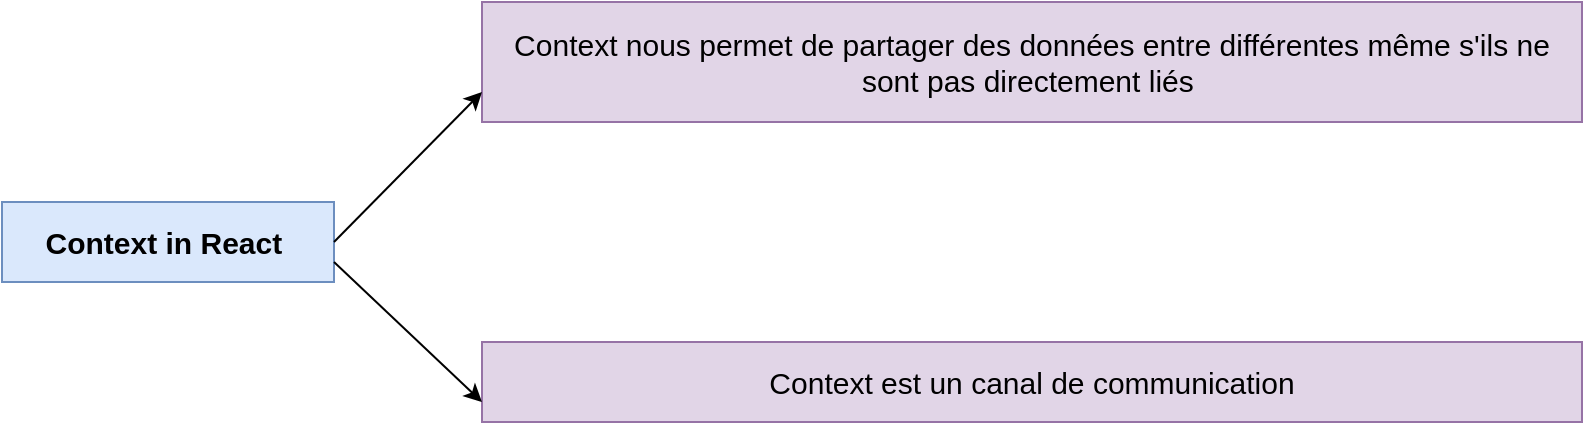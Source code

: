 <mxfile version="20.8.16" type="device" pages="3"><diagram name="Context-1" id="F4HZ3P-0D5KNLAjpbSeM"><mxGraphModel dx="1036" dy="623" grid="1" gridSize="10" guides="1" tooltips="1" connect="1" arrows="1" fold="1" page="1" pageScale="1" pageWidth="827" pageHeight="1169" math="0" shadow="0"><root><mxCell id="0"/><mxCell id="1" parent="0"/><mxCell id="gAsKqpu9UA2twNjcZrh5-1" value="&lt;b&gt;&lt;font style=&quot;font-size: 15px;&quot;&gt;Context in React&amp;nbsp;&lt;/font&gt;&lt;/b&gt;" style="rounded=0;whiteSpace=wrap;html=1;fillColor=#dae8fc;strokeColor=#6c8ebf;" parent="1" vertex="1"><mxGeometry x="30" y="160" width="166" height="40" as="geometry"/></mxCell><mxCell id="gAsKqpu9UA2twNjcZrh5-2" value="Context nous permet de partager des données entre différentes même s'ils ne sont pas directement liés&amp;nbsp;" style="rounded=0;whiteSpace=wrap;html=1;fontSize=15;fillColor=#e1d5e7;strokeColor=#9673a6;" parent="1" vertex="1"><mxGeometry x="270" y="60" width="550" height="60" as="geometry"/></mxCell><mxCell id="gAsKqpu9UA2twNjcZrh5-4" value="" style="endArrow=classic;html=1;rounded=0;fontSize=15;entryX=0;entryY=0.75;entryDx=0;entryDy=0;" parent="1" target="gAsKqpu9UA2twNjcZrh5-2" edge="1"><mxGeometry width="50" height="50" relative="1" as="geometry"><mxPoint x="196" y="180" as="sourcePoint"/><mxPoint x="246" y="130" as="targetPoint"/><Array as="points"><mxPoint x="196" y="180"/></Array></mxGeometry></mxCell><mxCell id="gAsKqpu9UA2twNjcZrh5-6" value="Context est un canal de communication" style="rounded=0;whiteSpace=wrap;html=1;fontSize=15;fillColor=#e1d5e7;strokeColor=#9673a6;" parent="1" vertex="1"><mxGeometry x="270" y="230" width="550" height="40" as="geometry"/></mxCell><mxCell id="gAsKqpu9UA2twNjcZrh5-7" value="" style="endArrow=classic;html=1;rounded=0;fontSize=15;entryX=0;entryY=0.75;entryDx=0;entryDy=0;" parent="1" target="gAsKqpu9UA2twNjcZrh5-6" edge="1"><mxGeometry width="50" height="50" relative="1" as="geometry"><mxPoint x="196" y="190" as="sourcePoint"/><mxPoint x="246" y="140" as="targetPoint"/></mxGeometry></mxCell></root></mxGraphModel></diagram><diagram id="jzabnyRRl8GtsQueYsGR" name="Page-2"><mxGraphModel dx="1050" dy="638" grid="1" gridSize="10" guides="1" tooltips="1" connect="1" arrows="1" fold="1" page="1" pageScale="1" pageWidth="827" pageHeight="1169" math="0" shadow="0"><root><mxCell id="0"/><mxCell id="1" parent="0"/><mxCell id="SdXDrTtE7xb1t5TquRJC-2" value="&lt;b&gt;&lt;font style=&quot;font-size: 30px;&quot;&gt;Using Context&lt;/font&gt;&lt;/b&gt;" style="text;html=1;align=center;verticalAlign=middle;resizable=0;points=[];autosize=1;strokeColor=none;fillColor=none;fontSize=15;" parent="1" vertex="1"><mxGeometry x="250" y="70" width="230" height="50" as="geometry"/></mxCell><mxCell id="SdXDrTtE7xb1t5TquRJC-3" value="" style="shape=step;perimeter=stepPerimeter;whiteSpace=wrap;html=1;fixedSize=1;fontSize=30;" parent="1" vertex="1"><mxGeometry x="200" y="120" width="490" height="50" as="geometry"/></mxCell></root></mxGraphModel></diagram><diagram id="Hru9XO3aeXTjvnt3htDa" name="Page-3"><mxGraphModel dx="1050" dy="638" grid="1" gridSize="10" guides="1" tooltips="1" connect="1" arrows="1" fold="1" page="1" pageScale="1" pageWidth="827" pageHeight="1169" math="0" shadow="0"><root><mxCell id="0"/><mxCell id="1" parent="0"/><mxCell id="eOoqh60uWQ6Ya_j1DqRJ-4" value="&lt;b style=&quot;border-color: var(--border-color); font-size: 12px;&quot;&gt;&lt;font style=&quot;border-color: var(--border-color); font-size: 20px;&quot;&gt;&quot;Component&quot;&amp;nbsp; State&lt;/font&gt;&lt;/b&gt;" style="rounded=0;whiteSpace=wrap;html=1;fontSize=20;" vertex="1" parent="1"><mxGeometry x="530" y="70" width="210" height="60" as="geometry"/></mxCell><mxCell id="eOoqh60uWQ6Ya_j1DqRJ-5" value="&lt;b style=&quot;border-color: var(--border-color); font-size: 12px;&quot;&gt;&lt;font style=&quot;border-color: var(--border-color); font-size: 20px;&quot;&gt;&quot;Application&quot;&amp;nbsp; State&lt;/font&gt;&lt;/b&gt;" style="rounded=0;whiteSpace=wrap;html=1;fontSize=20;" vertex="1" parent="1"><mxGeometry x="120" y="70" width="210" height="60" as="geometry"/></mxCell><mxCell id="eOoqh60uWQ6Ya_j1DqRJ-6" value="data that is used by&lt;br&gt;&lt;b&gt;differents many components&lt;/b&gt;" style="rounded=0;whiteSpace=wrap;html=1;fontSize=20;fillColor=#dae8fc;strokeColor=#6c8ebf;" vertex="1" parent="1"><mxGeometry x="70" y="160" width="295" height="80" as="geometry"/></mxCell><mxCell id="eOoqh60uWQ6Ya_j1DqRJ-7" value="data that is used by&lt;br&gt;&lt;b&gt;vary few components&lt;/b&gt;" style="rounded=0;whiteSpace=wrap;html=1;fontSize=20;fillColor=#d5e8d4;strokeColor=#82b366;" vertex="1" parent="1"><mxGeometry x="480" y="160" width="310" height="80" as="geometry"/></mxCell><mxCell id="eOoqh60uWQ6Ya_j1DqRJ-8" value="Both of these are stillthe same exact &quot;state&quot; we've been workingwith" style="rounded=0;whiteSpace=wrap;html=1;fontSize=20;fillColor=#fff2cc;strokeColor=#d6b656;" vertex="1" parent="1"><mxGeometry x="240" y="280" width="400" height="80" as="geometry"/></mxCell><mxCell id="eOoqh60uWQ6Ya_j1DqRJ-9" value="These term are a way to figure out how to best design your state" style="rounded=0;whiteSpace=wrap;html=1;fontSize=20;fillColor=#fff2cc;strokeColor=#d6b656;" vertex="1" parent="1"><mxGeometry x="240" y="360" width="400" height="80" as="geometry"/></mxCell></root></mxGraphModel></diagram></mxfile>